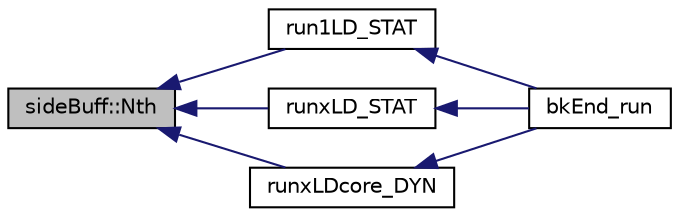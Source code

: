 digraph G
{
  edge [fontname="Helvetica",fontsize="10",labelfontname="Helvetica",labelfontsize="10"];
  node [fontname="Helvetica",fontsize="10",shape=record];
  rankdir=LR;
  Node1 [label="sideBuff::Nth",height=0.2,width=0.4,color="black", fillcolor="grey75", style="filled" fontcolor="black"];
  Node1 -> Node2 [dir=back,color="midnightblue",fontsize="10",style="solid"];
  Node2 [label="run1LD_STAT",height=0.2,width=0.4,color="black", fillcolor="white", style="filled",URL="$bkEnd_8cpp.html#a97c39e40275c8b88452f484247c641e6"];
  Node2 -> Node3 [dir=back,color="midnightblue",fontsize="10",style="solid"];
  Node3 [label="bkEnd_run",height=0.2,width=0.4,color="black", fillcolor="white", style="filled",URL="$bkEnd_8h.html#a0de885ce07273f37e162ecb0e63ec95d"];
  Node1 -> Node4 [dir=back,color="midnightblue",fontsize="10",style="solid"];
  Node4 [label="runxLD_STAT",height=0.2,width=0.4,color="black", fillcolor="white", style="filled",URL="$bkEnd_8cpp.html#a63d6bd6a56d403ccb003d08d98681a3b"];
  Node4 -> Node3 [dir=back,color="midnightblue",fontsize="10",style="solid"];
  Node1 -> Node5 [dir=back,color="midnightblue",fontsize="10",style="solid"];
  Node5 [label="runxLDcore_DYN",height=0.2,width=0.4,color="black", fillcolor="white", style="filled",URL="$bkEnd_8cpp.html#a00dd14f5dbcba28599ade0a3d5c47091"];
  Node5 -> Node3 [dir=back,color="midnightblue",fontsize="10",style="solid"];
}
